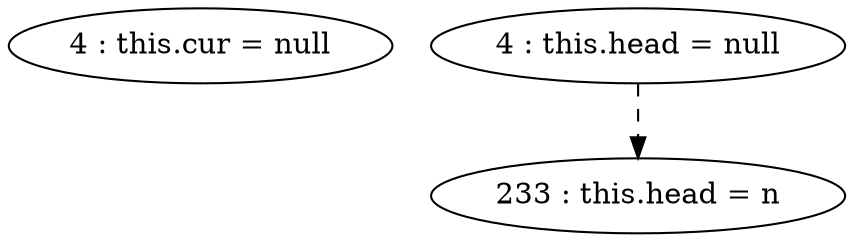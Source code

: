 digraph G {
"4 : this.cur = null"
"4 : this.head = null"
"4 : this.head = null" -> "233 : this.head = n" [style=dashed]
"233 : this.head = n"
}